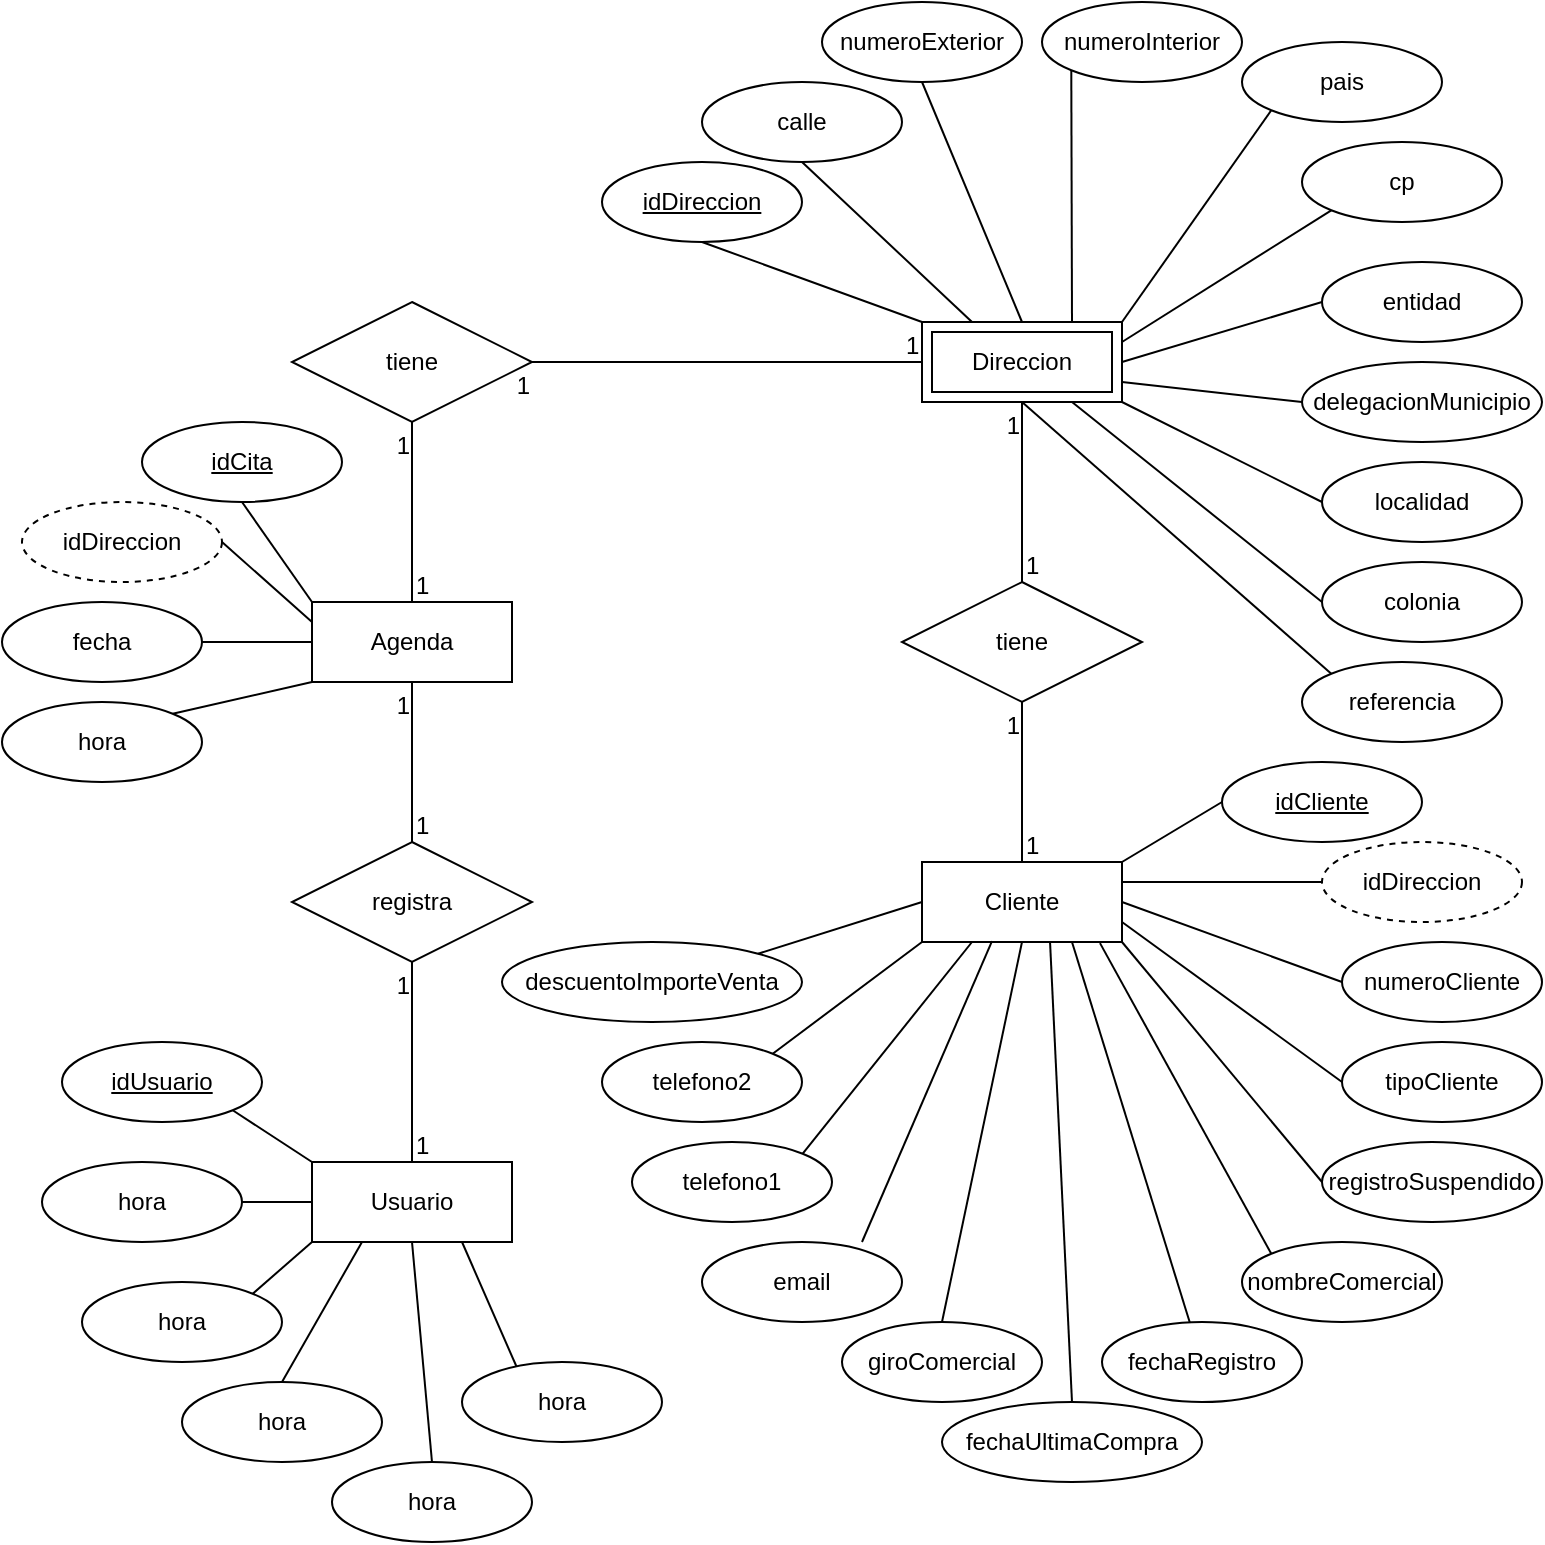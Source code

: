 <mxfile version="21.7.1" type="github">
  <diagram id="R2lEEEUBdFMjLlhIrx00" name="Page-1">
    <mxGraphModel dx="1282" dy="569" grid="1" gridSize="10" guides="1" tooltips="1" connect="1" arrows="1" fold="1" page="1" pageScale="1" pageWidth="850" pageHeight="1100" math="0" shadow="0" extFonts="Permanent Marker^https://fonts.googleapis.com/css?family=Permanent+Marker">
      <root>
        <mxCell id="0" />
        <mxCell id="1" parent="0" />
        <mxCell id="qH5SO-dXOydmvp4aONVi-4" value="Usuario" style="whiteSpace=wrap;html=1;align=center;" parent="1" vertex="1">
          <mxGeometry x="215" y="580" width="100" height="40" as="geometry" />
        </mxCell>
        <mxCell id="qH5SO-dXOydmvp4aONVi-5" value="Cliente" style="whiteSpace=wrap;html=1;align=center;" parent="1" vertex="1">
          <mxGeometry x="520" y="430" width="100" height="40" as="geometry" />
        </mxCell>
        <mxCell id="qH5SO-dXOydmvp4aONVi-6" value="Agenda" style="whiteSpace=wrap;html=1;align=center;" parent="1" vertex="1">
          <mxGeometry x="215" y="300" width="100" height="40" as="geometry" />
        </mxCell>
        <mxCell id="qH5SO-dXOydmvp4aONVi-7" value="Direccion" style="shape=ext;margin=3;double=1;whiteSpace=wrap;html=1;align=center;" parent="1" vertex="1">
          <mxGeometry x="520" y="160" width="100" height="40" as="geometry" />
        </mxCell>
        <mxCell id="qH5SO-dXOydmvp4aONVi-13" style="rounded=0;orthogonalLoop=1;jettySize=auto;html=1;exitX=0.5;exitY=1;exitDx=0;exitDy=0;entryX=0;entryY=0;entryDx=0;entryDy=0;endArrow=none;endFill=0;" parent="1" source="qH5SO-dXOydmvp4aONVi-9" target="qH5SO-dXOydmvp4aONVi-6" edge="1">
          <mxGeometry relative="1" as="geometry" />
        </mxCell>
        <mxCell id="qH5SO-dXOydmvp4aONVi-9" value="idCita" style="ellipse;whiteSpace=wrap;html=1;align=center;fontStyle=4;" parent="1" vertex="1">
          <mxGeometry x="130" y="210" width="100" height="40" as="geometry" />
        </mxCell>
        <mxCell id="qH5SO-dXOydmvp4aONVi-14" style="rounded=0;orthogonalLoop=1;jettySize=auto;html=1;exitX=1;exitY=0.5;exitDx=0;exitDy=0;entryX=0;entryY=0.25;entryDx=0;entryDy=0;endArrow=none;endFill=0;" parent="1" source="qH5SO-dXOydmvp4aONVi-10" target="qH5SO-dXOydmvp4aONVi-6" edge="1">
          <mxGeometry relative="1" as="geometry" />
        </mxCell>
        <mxCell id="qH5SO-dXOydmvp4aONVi-10" value="idDireccion" style="ellipse;whiteSpace=wrap;html=1;align=center;dashed=1;" parent="1" vertex="1">
          <mxGeometry x="70" y="250" width="100" height="40" as="geometry" />
        </mxCell>
        <mxCell id="qH5SO-dXOydmvp4aONVi-15" style="rounded=0;orthogonalLoop=1;jettySize=auto;html=1;exitX=1;exitY=0.5;exitDx=0;exitDy=0;entryX=0;entryY=0.5;entryDx=0;entryDy=0;endArrow=none;endFill=0;" parent="1" source="qH5SO-dXOydmvp4aONVi-11" target="qH5SO-dXOydmvp4aONVi-6" edge="1">
          <mxGeometry relative="1" as="geometry" />
        </mxCell>
        <mxCell id="qH5SO-dXOydmvp4aONVi-11" value="fecha" style="ellipse;whiteSpace=wrap;html=1;align=center;" parent="1" vertex="1">
          <mxGeometry x="60" y="300" width="100" height="40" as="geometry" />
        </mxCell>
        <mxCell id="qH5SO-dXOydmvp4aONVi-16" style="rounded=0;orthogonalLoop=1;jettySize=auto;html=1;exitX=1;exitY=0;exitDx=0;exitDy=0;entryX=0;entryY=1;entryDx=0;entryDy=0;endArrow=none;endFill=0;" parent="1" source="qH5SO-dXOydmvp4aONVi-12" target="qH5SO-dXOydmvp4aONVi-6" edge="1">
          <mxGeometry relative="1" as="geometry">
            <mxPoint x="400" y="360" as="sourcePoint" />
          </mxGeometry>
        </mxCell>
        <mxCell id="qH5SO-dXOydmvp4aONVi-12" value="hora" style="ellipse;whiteSpace=wrap;html=1;align=center;" parent="1" vertex="1">
          <mxGeometry x="60" y="350" width="100" height="40" as="geometry" />
        </mxCell>
        <mxCell id="qH5SO-dXOydmvp4aONVi-17" style="edgeStyle=orthogonalEdgeStyle;rounded=0;orthogonalLoop=1;jettySize=auto;html=1;exitX=0.5;exitY=1;exitDx=0;exitDy=0;" parent="1" source="qH5SO-dXOydmvp4aONVi-6" target="qH5SO-dXOydmvp4aONVi-6" edge="1">
          <mxGeometry relative="1" as="geometry" />
        </mxCell>
        <mxCell id="qH5SO-dXOydmvp4aONVi-18" value="tiene" style="shape=rhombus;perimeter=rhombusPerimeter;whiteSpace=wrap;html=1;align=center;" parent="1" vertex="1">
          <mxGeometry x="510" y="290" width="120" height="60" as="geometry" />
        </mxCell>
        <mxCell id="qH5SO-dXOydmvp4aONVi-22" value="tiene" style="shape=rhombus;perimeter=rhombusPerimeter;whiteSpace=wrap;html=1;align=center;" parent="1" vertex="1">
          <mxGeometry x="205" y="150" width="120" height="60" as="geometry" />
        </mxCell>
        <mxCell id="qH5SO-dXOydmvp4aONVi-37" style="rounded=0;orthogonalLoop=1;jettySize=auto;html=1;exitX=0.5;exitY=1;exitDx=0;exitDy=0;entryX=0.25;entryY=0;entryDx=0;entryDy=0;endArrow=none;endFill=0;" parent="1" source="qH5SO-dXOydmvp4aONVi-25" target="qH5SO-dXOydmvp4aONVi-7" edge="1">
          <mxGeometry relative="1" as="geometry" />
        </mxCell>
        <mxCell id="qH5SO-dXOydmvp4aONVi-25" value="calle" style="ellipse;whiteSpace=wrap;html=1;align=center;" parent="1" vertex="1">
          <mxGeometry x="410" y="40" width="100" height="40" as="geometry" />
        </mxCell>
        <mxCell id="qH5SO-dXOydmvp4aONVi-36" style="rounded=0;orthogonalLoop=1;jettySize=auto;html=1;exitX=0.5;exitY=1;exitDx=0;exitDy=0;entryX=0;entryY=0;entryDx=0;entryDy=0;endArrow=none;endFill=0;" parent="1" source="qH5SO-dXOydmvp4aONVi-26" target="qH5SO-dXOydmvp4aONVi-7" edge="1">
          <mxGeometry relative="1" as="geometry" />
        </mxCell>
        <mxCell id="qH5SO-dXOydmvp4aONVi-26" value="idDireccion" style="ellipse;whiteSpace=wrap;html=1;align=center;fontStyle=4;" parent="1" vertex="1">
          <mxGeometry x="360" y="80" width="100" height="40" as="geometry" />
        </mxCell>
        <mxCell id="qH5SO-dXOydmvp4aONVi-38" style="rounded=0;orthogonalLoop=1;jettySize=auto;html=1;exitX=0.5;exitY=1;exitDx=0;exitDy=0;entryX=0.5;entryY=0;entryDx=0;entryDy=0;endArrow=none;endFill=0;" parent="1" source="qH5SO-dXOydmvp4aONVi-27" target="qH5SO-dXOydmvp4aONVi-7" edge="1">
          <mxGeometry relative="1" as="geometry" />
        </mxCell>
        <mxCell id="qH5SO-dXOydmvp4aONVi-27" value="numeroExterior" style="ellipse;whiteSpace=wrap;html=1;align=center;" parent="1" vertex="1">
          <mxGeometry x="470" width="100" height="40" as="geometry" />
        </mxCell>
        <mxCell id="qH5SO-dXOydmvp4aONVi-39" style="rounded=0;orthogonalLoop=1;jettySize=auto;html=1;exitX=0;exitY=1;exitDx=0;exitDy=0;entryX=0.75;entryY=0;entryDx=0;entryDy=0;endArrow=none;endFill=0;" parent="1" source="qH5SO-dXOydmvp4aONVi-28" target="qH5SO-dXOydmvp4aONVi-7" edge="1">
          <mxGeometry relative="1" as="geometry" />
        </mxCell>
        <mxCell id="qH5SO-dXOydmvp4aONVi-28" value="numeroInterior" style="ellipse;whiteSpace=wrap;html=1;align=center;" parent="1" vertex="1">
          <mxGeometry x="580" width="100" height="40" as="geometry" />
        </mxCell>
        <mxCell id="qH5SO-dXOydmvp4aONVi-41" style="rounded=0;orthogonalLoop=1;jettySize=auto;html=1;exitX=0;exitY=1;exitDx=0;exitDy=0;entryX=1;entryY=0.25;entryDx=0;entryDy=0;endArrow=none;endFill=0;" parent="1" source="qH5SO-dXOydmvp4aONVi-29" target="qH5SO-dXOydmvp4aONVi-7" edge="1">
          <mxGeometry relative="1" as="geometry" />
        </mxCell>
        <mxCell id="qH5SO-dXOydmvp4aONVi-29" value="cp" style="ellipse;whiteSpace=wrap;html=1;align=center;" parent="1" vertex="1">
          <mxGeometry x="710" y="70" width="100" height="40" as="geometry" />
        </mxCell>
        <mxCell id="qH5SO-dXOydmvp4aONVi-40" style="rounded=0;orthogonalLoop=1;jettySize=auto;html=1;exitX=0;exitY=1;exitDx=0;exitDy=0;entryX=1;entryY=0;entryDx=0;entryDy=0;endArrow=none;endFill=0;" parent="1" source="qH5SO-dXOydmvp4aONVi-30" target="qH5SO-dXOydmvp4aONVi-7" edge="1">
          <mxGeometry relative="1" as="geometry" />
        </mxCell>
        <mxCell id="qH5SO-dXOydmvp4aONVi-30" value="pais" style="ellipse;whiteSpace=wrap;html=1;align=center;" parent="1" vertex="1">
          <mxGeometry x="680" y="20" width="100" height="40" as="geometry" />
        </mxCell>
        <mxCell id="qH5SO-dXOydmvp4aONVi-44" style="rounded=0;orthogonalLoop=1;jettySize=auto;html=1;exitX=0;exitY=0.5;exitDx=0;exitDy=0;entryX=1;entryY=1;entryDx=0;entryDy=0;endArrow=none;endFill=0;" parent="1" source="qH5SO-dXOydmvp4aONVi-31" target="qH5SO-dXOydmvp4aONVi-7" edge="1">
          <mxGeometry relative="1" as="geometry" />
        </mxCell>
        <mxCell id="qH5SO-dXOydmvp4aONVi-31" value="localidad" style="ellipse;whiteSpace=wrap;html=1;align=center;" parent="1" vertex="1">
          <mxGeometry x="720" y="230" width="100" height="40" as="geometry" />
        </mxCell>
        <mxCell id="qH5SO-dXOydmvp4aONVi-45" style="rounded=0;orthogonalLoop=1;jettySize=auto;html=1;exitX=0;exitY=0.5;exitDx=0;exitDy=0;entryX=0.75;entryY=1;entryDx=0;entryDy=0;endArrow=none;endFill=0;" parent="1" source="qH5SO-dXOydmvp4aONVi-32" target="qH5SO-dXOydmvp4aONVi-7" edge="1">
          <mxGeometry relative="1" as="geometry" />
        </mxCell>
        <mxCell id="qH5SO-dXOydmvp4aONVi-32" value="colonia" style="ellipse;whiteSpace=wrap;html=1;align=center;" parent="1" vertex="1">
          <mxGeometry x="720" y="280" width="100" height="40" as="geometry" />
        </mxCell>
        <mxCell id="qH5SO-dXOydmvp4aONVi-46" style="rounded=0;orthogonalLoop=1;jettySize=auto;html=1;exitX=0;exitY=0;exitDx=0;exitDy=0;entryX=0.5;entryY=1;entryDx=0;entryDy=0;endArrow=none;endFill=0;" parent="1" source="qH5SO-dXOydmvp4aONVi-33" target="qH5SO-dXOydmvp4aONVi-7" edge="1">
          <mxGeometry relative="1" as="geometry" />
        </mxCell>
        <mxCell id="qH5SO-dXOydmvp4aONVi-33" value="referencia" style="ellipse;whiteSpace=wrap;html=1;align=center;" parent="1" vertex="1">
          <mxGeometry x="710" y="330" width="100" height="40" as="geometry" />
        </mxCell>
        <mxCell id="qH5SO-dXOydmvp4aONVi-43" style="rounded=0;orthogonalLoop=1;jettySize=auto;html=1;exitX=0;exitY=0.5;exitDx=0;exitDy=0;entryX=1;entryY=0.75;entryDx=0;entryDy=0;endArrow=none;endFill=0;" parent="1" source="qH5SO-dXOydmvp4aONVi-34" target="qH5SO-dXOydmvp4aONVi-7" edge="1">
          <mxGeometry relative="1" as="geometry" />
        </mxCell>
        <mxCell id="qH5SO-dXOydmvp4aONVi-34" value="delegacionMunicipio" style="ellipse;whiteSpace=wrap;html=1;align=center;" parent="1" vertex="1">
          <mxGeometry x="710" y="180" width="120" height="40" as="geometry" />
        </mxCell>
        <mxCell id="qH5SO-dXOydmvp4aONVi-42" style="rounded=0;orthogonalLoop=1;jettySize=auto;html=1;exitX=0;exitY=0.5;exitDx=0;exitDy=0;entryX=1;entryY=0.5;entryDx=0;entryDy=0;endArrow=none;endFill=0;" parent="1" source="qH5SO-dXOydmvp4aONVi-35" target="qH5SO-dXOydmvp4aONVi-7" edge="1">
          <mxGeometry relative="1" as="geometry" />
        </mxCell>
        <mxCell id="qH5SO-dXOydmvp4aONVi-35" value="entidad" style="ellipse;whiteSpace=wrap;html=1;align=center;" parent="1" vertex="1">
          <mxGeometry x="720" y="130" width="100" height="40" as="geometry" />
        </mxCell>
        <mxCell id="qH5SO-dXOydmvp4aONVi-48" value="registra" style="shape=rhombus;perimeter=rhombusPerimeter;whiteSpace=wrap;html=1;align=center;" parent="1" vertex="1">
          <mxGeometry x="205" y="420" width="120" height="60" as="geometry" />
        </mxCell>
        <mxCell id="qH5SO-dXOydmvp4aONVi-56" value="" style="endArrow=none;html=1;rounded=0;entryX=0.5;entryY=1;entryDx=0;entryDy=0;exitX=0.5;exitY=0;exitDx=0;exitDy=0;" parent="1" source="qH5SO-dXOydmvp4aONVi-4" target="qH5SO-dXOydmvp4aONVi-48" edge="1">
          <mxGeometry relative="1" as="geometry">
            <mxPoint x="400" y="510" as="sourcePoint" />
            <mxPoint x="560" y="510" as="targetPoint" />
          </mxGeometry>
        </mxCell>
        <mxCell id="qH5SO-dXOydmvp4aONVi-57" value="1" style="resizable=0;html=1;whiteSpace=wrap;align=left;verticalAlign=bottom;" parent="qH5SO-dXOydmvp4aONVi-56" connectable="0" vertex="1">
          <mxGeometry x="-1" relative="1" as="geometry" />
        </mxCell>
        <mxCell id="qH5SO-dXOydmvp4aONVi-58" value="1" style="resizable=0;html=1;whiteSpace=wrap;align=right;verticalAlign=bottom;" parent="qH5SO-dXOydmvp4aONVi-56" connectable="0" vertex="1">
          <mxGeometry x="1" relative="1" as="geometry">
            <mxPoint y="20" as="offset" />
          </mxGeometry>
        </mxCell>
        <mxCell id="qH5SO-dXOydmvp4aONVi-59" value="" style="endArrow=none;html=1;rounded=0;entryX=0.5;entryY=1;entryDx=0;entryDy=0;exitX=0.5;exitY=0;exitDx=0;exitDy=0;" parent="1" source="qH5SO-dXOydmvp4aONVi-48" target="qH5SO-dXOydmvp4aONVi-6" edge="1">
          <mxGeometry relative="1" as="geometry">
            <mxPoint x="370" y="430" as="sourcePoint" />
            <mxPoint x="370" y="330" as="targetPoint" />
          </mxGeometry>
        </mxCell>
        <mxCell id="qH5SO-dXOydmvp4aONVi-60" value="1" style="resizable=0;html=1;whiteSpace=wrap;align=left;verticalAlign=bottom;" parent="qH5SO-dXOydmvp4aONVi-59" connectable="0" vertex="1">
          <mxGeometry x="-1" relative="1" as="geometry" />
        </mxCell>
        <mxCell id="qH5SO-dXOydmvp4aONVi-61" value="1" style="resizable=0;html=1;whiteSpace=wrap;align=right;verticalAlign=bottom;" parent="qH5SO-dXOydmvp4aONVi-59" connectable="0" vertex="1">
          <mxGeometry x="1" relative="1" as="geometry">
            <mxPoint y="20" as="offset" />
          </mxGeometry>
        </mxCell>
        <mxCell id="qH5SO-dXOydmvp4aONVi-62" value="" style="endArrow=none;html=1;rounded=0;entryX=0.5;entryY=1;entryDx=0;entryDy=0;exitX=0.5;exitY=0;exitDx=0;exitDy=0;" parent="1" source="qH5SO-dXOydmvp4aONVi-6" target="qH5SO-dXOydmvp4aONVi-22" edge="1">
          <mxGeometry relative="1" as="geometry">
            <mxPoint x="264.5" y="300" as="sourcePoint" />
            <mxPoint x="264.5" y="220" as="targetPoint" />
          </mxGeometry>
        </mxCell>
        <mxCell id="qH5SO-dXOydmvp4aONVi-63" value="1" style="resizable=0;html=1;whiteSpace=wrap;align=left;verticalAlign=bottom;" parent="qH5SO-dXOydmvp4aONVi-62" connectable="0" vertex="1">
          <mxGeometry x="-1" relative="1" as="geometry" />
        </mxCell>
        <mxCell id="qH5SO-dXOydmvp4aONVi-64" value="1" style="resizable=0;html=1;whiteSpace=wrap;align=right;verticalAlign=bottom;" parent="qH5SO-dXOydmvp4aONVi-62" connectable="0" vertex="1">
          <mxGeometry x="1" relative="1" as="geometry">
            <mxPoint y="20" as="offset" />
          </mxGeometry>
        </mxCell>
        <mxCell id="qH5SO-dXOydmvp4aONVi-65" value="" style="endArrow=none;html=1;rounded=0;entryX=1;entryY=0.5;entryDx=0;entryDy=0;exitX=0;exitY=0.5;exitDx=0;exitDy=0;" parent="1" source="qH5SO-dXOydmvp4aONVi-7" target="qH5SO-dXOydmvp4aONVi-22" edge="1">
          <mxGeometry relative="1" as="geometry">
            <mxPoint x="490" y="220" as="sourcePoint" />
            <mxPoint x="400" y="150" as="targetPoint" />
          </mxGeometry>
        </mxCell>
        <mxCell id="qH5SO-dXOydmvp4aONVi-66" value="1" style="resizable=0;html=1;whiteSpace=wrap;align=left;verticalAlign=bottom;" parent="qH5SO-dXOydmvp4aONVi-65" connectable="0" vertex="1">
          <mxGeometry x="-1" relative="1" as="geometry">
            <mxPoint x="-10" as="offset" />
          </mxGeometry>
        </mxCell>
        <mxCell id="qH5SO-dXOydmvp4aONVi-67" value="1" style="resizable=0;html=1;whiteSpace=wrap;align=right;verticalAlign=bottom;" parent="qH5SO-dXOydmvp4aONVi-65" connectable="0" vertex="1">
          <mxGeometry x="1" relative="1" as="geometry">
            <mxPoint y="20" as="offset" />
          </mxGeometry>
        </mxCell>
        <mxCell id="qH5SO-dXOydmvp4aONVi-68" value="" style="endArrow=none;html=1;rounded=0;entryX=0.5;entryY=1;entryDx=0;entryDy=0;exitX=0.5;exitY=0;exitDx=0;exitDy=0;" parent="1" source="qH5SO-dXOydmvp4aONVi-18" target="qH5SO-dXOydmvp4aONVi-7" edge="1">
          <mxGeometry relative="1" as="geometry">
            <mxPoint x="550" y="295" as="sourcePoint" />
            <mxPoint x="550" y="205" as="targetPoint" />
          </mxGeometry>
        </mxCell>
        <mxCell id="qH5SO-dXOydmvp4aONVi-69" value="1" style="resizable=0;html=1;whiteSpace=wrap;align=left;verticalAlign=bottom;" parent="qH5SO-dXOydmvp4aONVi-68" connectable="0" vertex="1">
          <mxGeometry x="-1" relative="1" as="geometry" />
        </mxCell>
        <mxCell id="qH5SO-dXOydmvp4aONVi-70" value="1" style="resizable=0;html=1;whiteSpace=wrap;align=right;verticalAlign=bottom;" parent="qH5SO-dXOydmvp4aONVi-68" connectable="0" vertex="1">
          <mxGeometry x="1" relative="1" as="geometry">
            <mxPoint y="20" as="offset" />
          </mxGeometry>
        </mxCell>
        <mxCell id="qH5SO-dXOydmvp4aONVi-71" value="" style="endArrow=none;html=1;rounded=0;entryX=0.5;entryY=1;entryDx=0;entryDy=0;exitX=0.5;exitY=0;exitDx=0;exitDy=0;" parent="1" source="qH5SO-dXOydmvp4aONVi-5" target="qH5SO-dXOydmvp4aONVi-18" edge="1">
          <mxGeometry relative="1" as="geometry">
            <mxPoint x="510" y="430" as="sourcePoint" />
            <mxPoint x="510" y="340" as="targetPoint" />
          </mxGeometry>
        </mxCell>
        <mxCell id="qH5SO-dXOydmvp4aONVi-72" value="1" style="resizable=0;html=1;whiteSpace=wrap;align=left;verticalAlign=bottom;" parent="qH5SO-dXOydmvp4aONVi-71" connectable="0" vertex="1">
          <mxGeometry x="-1" relative="1" as="geometry" />
        </mxCell>
        <mxCell id="qH5SO-dXOydmvp4aONVi-73" value="1" style="resizable=0;html=1;whiteSpace=wrap;align=right;verticalAlign=bottom;" parent="qH5SO-dXOydmvp4aONVi-71" connectable="0" vertex="1">
          <mxGeometry x="1" relative="1" as="geometry">
            <mxPoint y="20" as="offset" />
          </mxGeometry>
        </mxCell>
        <mxCell id="qH5SO-dXOydmvp4aONVi-81" style="rounded=0;orthogonalLoop=1;jettySize=auto;html=1;exitX=1;exitY=1;exitDx=0;exitDy=0;entryX=0;entryY=0;entryDx=0;entryDy=0;endArrow=none;endFill=0;" parent="1" source="qH5SO-dXOydmvp4aONVi-74" target="qH5SO-dXOydmvp4aONVi-4" edge="1">
          <mxGeometry relative="1" as="geometry" />
        </mxCell>
        <mxCell id="qH5SO-dXOydmvp4aONVi-74" value="idUsuario" style="ellipse;whiteSpace=wrap;html=1;align=center;fontStyle=4;" parent="1" vertex="1">
          <mxGeometry x="90" y="520" width="100" height="40" as="geometry" />
        </mxCell>
        <mxCell id="qH5SO-dXOydmvp4aONVi-82" style="rounded=0;orthogonalLoop=1;jettySize=auto;html=1;exitX=1;exitY=0.5;exitDx=0;exitDy=0;entryX=0;entryY=0.5;entryDx=0;entryDy=0;endArrow=none;endFill=0;" parent="1" source="qH5SO-dXOydmvp4aONVi-76" target="qH5SO-dXOydmvp4aONVi-4" edge="1">
          <mxGeometry relative="1" as="geometry" />
        </mxCell>
        <mxCell id="qH5SO-dXOydmvp4aONVi-76" value="hora" style="ellipse;whiteSpace=wrap;html=1;align=center;" parent="1" vertex="1">
          <mxGeometry x="80" y="580" width="100" height="40" as="geometry" />
        </mxCell>
        <mxCell id="qH5SO-dXOydmvp4aONVi-83" style="rounded=0;orthogonalLoop=1;jettySize=auto;html=1;exitX=1;exitY=0;exitDx=0;exitDy=0;entryX=0;entryY=1;entryDx=0;entryDy=0;endArrow=none;endFill=0;" parent="1" source="qH5SO-dXOydmvp4aONVi-77" target="qH5SO-dXOydmvp4aONVi-4" edge="1">
          <mxGeometry relative="1" as="geometry" />
        </mxCell>
        <mxCell id="qH5SO-dXOydmvp4aONVi-77" value="hora" style="ellipse;whiteSpace=wrap;html=1;align=center;" parent="1" vertex="1">
          <mxGeometry x="100" y="640" width="100" height="40" as="geometry" />
        </mxCell>
        <mxCell id="qH5SO-dXOydmvp4aONVi-84" style="rounded=0;orthogonalLoop=1;jettySize=auto;html=1;exitX=0.5;exitY=0;exitDx=0;exitDy=0;entryX=0.25;entryY=1;entryDx=0;entryDy=0;endArrow=none;endFill=0;" parent="1" source="qH5SO-dXOydmvp4aONVi-78" target="qH5SO-dXOydmvp4aONVi-4" edge="1">
          <mxGeometry relative="1" as="geometry" />
        </mxCell>
        <mxCell id="qH5SO-dXOydmvp4aONVi-78" value="hora" style="ellipse;whiteSpace=wrap;html=1;align=center;" parent="1" vertex="1">
          <mxGeometry x="150" y="690" width="100" height="40" as="geometry" />
        </mxCell>
        <mxCell id="qH5SO-dXOydmvp4aONVi-85" style="rounded=0;orthogonalLoop=1;jettySize=auto;html=1;exitX=0.5;exitY=0;exitDx=0;exitDy=0;entryX=0.5;entryY=1;entryDx=0;entryDy=0;endArrow=none;endFill=0;" parent="1" source="qH5SO-dXOydmvp4aONVi-79" target="qH5SO-dXOydmvp4aONVi-4" edge="1">
          <mxGeometry relative="1" as="geometry" />
        </mxCell>
        <mxCell id="qH5SO-dXOydmvp4aONVi-79" value="hora" style="ellipse;whiteSpace=wrap;html=1;align=center;" parent="1" vertex="1">
          <mxGeometry x="225" y="730" width="100" height="40" as="geometry" />
        </mxCell>
        <mxCell id="qH5SO-dXOydmvp4aONVi-86" style="rounded=0;orthogonalLoop=1;jettySize=auto;html=1;exitX=0.28;exitY=0.1;exitDx=0;exitDy=0;entryX=0.75;entryY=1;entryDx=0;entryDy=0;endArrow=none;endFill=0;exitPerimeter=0;" parent="1" source="qH5SO-dXOydmvp4aONVi-80" target="qH5SO-dXOydmvp4aONVi-4" edge="1">
          <mxGeometry relative="1" as="geometry" />
        </mxCell>
        <mxCell id="qH5SO-dXOydmvp4aONVi-80" value="hora" style="ellipse;whiteSpace=wrap;html=1;align=center;" parent="1" vertex="1">
          <mxGeometry x="290" y="680" width="100" height="40" as="geometry" />
        </mxCell>
        <mxCell id="qH5SO-dXOydmvp4aONVi-100" style="rounded=0;orthogonalLoop=1;jettySize=auto;html=1;exitX=0;exitY=0.5;exitDx=0;exitDy=0;entryX=1;entryY=0;entryDx=0;entryDy=0;endArrow=none;endFill=0;" parent="1" source="qH5SO-dXOydmvp4aONVi-87" target="qH5SO-dXOydmvp4aONVi-5" edge="1">
          <mxGeometry relative="1" as="geometry" />
        </mxCell>
        <mxCell id="qH5SO-dXOydmvp4aONVi-87" value="idCliente" style="ellipse;whiteSpace=wrap;html=1;align=center;fontStyle=4;" parent="1" vertex="1">
          <mxGeometry x="670" y="380" width="100" height="40" as="geometry" />
        </mxCell>
        <mxCell id="qH5SO-dXOydmvp4aONVi-101" style="rounded=0;orthogonalLoop=1;jettySize=auto;html=1;exitX=0;exitY=0.5;exitDx=0;exitDy=0;entryX=1;entryY=0.25;entryDx=0;entryDy=0;endArrow=none;endFill=0;" parent="1" source="qH5SO-dXOydmvp4aONVi-88" target="qH5SO-dXOydmvp4aONVi-5" edge="1">
          <mxGeometry relative="1" as="geometry" />
        </mxCell>
        <mxCell id="qH5SO-dXOydmvp4aONVi-88" value="idDireccion" style="ellipse;whiteSpace=wrap;html=1;align=center;dashed=1;" parent="1" vertex="1">
          <mxGeometry x="720" y="420" width="100" height="40" as="geometry" />
        </mxCell>
        <mxCell id="qH5SO-dXOydmvp4aONVi-102" style="rounded=0;orthogonalLoop=1;jettySize=auto;html=1;exitX=0;exitY=0.5;exitDx=0;exitDy=0;entryX=1;entryY=0.5;entryDx=0;entryDy=0;endArrow=none;endFill=0;" parent="1" source="qH5SO-dXOydmvp4aONVi-89" target="qH5SO-dXOydmvp4aONVi-5" edge="1">
          <mxGeometry relative="1" as="geometry" />
        </mxCell>
        <mxCell id="qH5SO-dXOydmvp4aONVi-89" value="numeroCliente" style="ellipse;whiteSpace=wrap;html=1;align=center;" parent="1" vertex="1">
          <mxGeometry x="730" y="470" width="100" height="40" as="geometry" />
        </mxCell>
        <mxCell id="qH5SO-dXOydmvp4aONVi-103" style="rounded=0;orthogonalLoop=1;jettySize=auto;html=1;exitX=0;exitY=0.5;exitDx=0;exitDy=0;entryX=1;entryY=0.75;entryDx=0;entryDy=0;endArrow=none;endFill=0;" parent="1" source="qH5SO-dXOydmvp4aONVi-90" target="qH5SO-dXOydmvp4aONVi-5" edge="1">
          <mxGeometry relative="1" as="geometry" />
        </mxCell>
        <mxCell id="qH5SO-dXOydmvp4aONVi-90" value="tipoCliente" style="ellipse;whiteSpace=wrap;html=1;align=center;" parent="1" vertex="1">
          <mxGeometry x="730" y="520" width="100" height="40" as="geometry" />
        </mxCell>
        <mxCell id="qH5SO-dXOydmvp4aONVi-112" style="rounded=0;orthogonalLoop=1;jettySize=auto;html=1;exitX=1;exitY=0;exitDx=0;exitDy=0;entryX=0;entryY=0.5;entryDx=0;entryDy=0;endArrow=none;endFill=0;" parent="1" source="qH5SO-dXOydmvp4aONVi-91" target="qH5SO-dXOydmvp4aONVi-5" edge="1">
          <mxGeometry relative="1" as="geometry" />
        </mxCell>
        <mxCell id="qH5SO-dXOydmvp4aONVi-91" value="descuentoImporteVenta" style="ellipse;whiteSpace=wrap;html=1;align=center;" parent="1" vertex="1">
          <mxGeometry x="310" y="470" width="150" height="40" as="geometry" />
        </mxCell>
        <mxCell id="qH5SO-dXOydmvp4aONVi-104" style="rounded=0;orthogonalLoop=1;jettySize=auto;html=1;exitX=0;exitY=0.5;exitDx=0;exitDy=0;entryX=1;entryY=1;entryDx=0;entryDy=0;endArrow=none;endFill=0;" parent="1" source="qH5SO-dXOydmvp4aONVi-92" target="qH5SO-dXOydmvp4aONVi-5" edge="1">
          <mxGeometry relative="1" as="geometry" />
        </mxCell>
        <mxCell id="qH5SO-dXOydmvp4aONVi-92" value="registroSuspendido" style="ellipse;whiteSpace=wrap;html=1;align=center;" parent="1" vertex="1">
          <mxGeometry x="720" y="570" width="110" height="40" as="geometry" />
        </mxCell>
        <mxCell id="qH5SO-dXOydmvp4aONVi-105" style="rounded=0;orthogonalLoop=1;jettySize=auto;html=1;exitX=0;exitY=0;exitDx=0;exitDy=0;entryX=0.89;entryY=1.014;entryDx=0;entryDy=0;endArrow=none;endFill=0;entryPerimeter=0;" parent="1" source="qH5SO-dXOydmvp4aONVi-93" target="qH5SO-dXOydmvp4aONVi-5" edge="1">
          <mxGeometry relative="1" as="geometry" />
        </mxCell>
        <mxCell id="qH5SO-dXOydmvp4aONVi-93" value="nombreComercial" style="ellipse;whiteSpace=wrap;html=1;align=center;" parent="1" vertex="1">
          <mxGeometry x="680" y="620" width="100" height="40" as="geometry" />
        </mxCell>
        <mxCell id="qH5SO-dXOydmvp4aONVi-106" style="rounded=0;orthogonalLoop=1;jettySize=auto;html=1;entryX=0.75;entryY=1;entryDx=0;entryDy=0;endArrow=none;endFill=0;" parent="1" source="qH5SO-dXOydmvp4aONVi-94" target="qH5SO-dXOydmvp4aONVi-5" edge="1">
          <mxGeometry relative="1" as="geometry" />
        </mxCell>
        <mxCell id="qH5SO-dXOydmvp4aONVi-94" value="fechaRegistro" style="ellipse;whiteSpace=wrap;html=1;align=center;" parent="1" vertex="1">
          <mxGeometry x="610" y="660" width="100" height="40" as="geometry" />
        </mxCell>
        <mxCell id="qH5SO-dXOydmvp4aONVi-107" style="rounded=0;orthogonalLoop=1;jettySize=auto;html=1;exitX=0.5;exitY=0;exitDx=0;exitDy=0;entryX=0.64;entryY=0.989;entryDx=0;entryDy=0;endArrow=none;endFill=0;entryPerimeter=0;" parent="1" source="qH5SO-dXOydmvp4aONVi-95" target="qH5SO-dXOydmvp4aONVi-5" edge="1">
          <mxGeometry relative="1" as="geometry" />
        </mxCell>
        <mxCell id="qH5SO-dXOydmvp4aONVi-95" value="fechaUltimaCompra" style="ellipse;whiteSpace=wrap;html=1;align=center;" parent="1" vertex="1">
          <mxGeometry x="530" y="700" width="130" height="40" as="geometry" />
        </mxCell>
        <mxCell id="qH5SO-dXOydmvp4aONVi-108" style="rounded=0;orthogonalLoop=1;jettySize=auto;html=1;exitX=0.5;exitY=0;exitDx=0;exitDy=0;entryX=0.5;entryY=1;entryDx=0;entryDy=0;endArrow=none;endFill=0;" parent="1" source="qH5SO-dXOydmvp4aONVi-96" target="qH5SO-dXOydmvp4aONVi-5" edge="1">
          <mxGeometry relative="1" as="geometry" />
        </mxCell>
        <mxCell id="qH5SO-dXOydmvp4aONVi-96" value="giroComercial" style="ellipse;whiteSpace=wrap;html=1;align=center;" parent="1" vertex="1">
          <mxGeometry x="480" y="660" width="100" height="40" as="geometry" />
        </mxCell>
        <mxCell id="qH5SO-dXOydmvp4aONVi-110" style="rounded=0;orthogonalLoop=1;jettySize=auto;html=1;exitX=1;exitY=0;exitDx=0;exitDy=0;entryX=0.25;entryY=1;entryDx=0;entryDy=0;endArrow=none;endFill=0;" parent="1" source="qH5SO-dXOydmvp4aONVi-97" target="qH5SO-dXOydmvp4aONVi-5" edge="1">
          <mxGeometry relative="1" as="geometry" />
        </mxCell>
        <mxCell id="qH5SO-dXOydmvp4aONVi-97" value="telefono1" style="ellipse;whiteSpace=wrap;html=1;align=center;" parent="1" vertex="1">
          <mxGeometry x="375" y="570" width="100" height="40" as="geometry" />
        </mxCell>
        <mxCell id="qH5SO-dXOydmvp4aONVi-109" style="rounded=0;orthogonalLoop=1;jettySize=auto;html=1;exitX=0.8;exitY=0;exitDx=0;exitDy=0;entryX=0.35;entryY=0.989;entryDx=0;entryDy=0;entryPerimeter=0;endArrow=none;endFill=0;exitPerimeter=0;" parent="1" source="qH5SO-dXOydmvp4aONVi-98" target="qH5SO-dXOydmvp4aONVi-5" edge="1">
          <mxGeometry relative="1" as="geometry" />
        </mxCell>
        <mxCell id="qH5SO-dXOydmvp4aONVi-98" value="email" style="ellipse;whiteSpace=wrap;html=1;align=center;" parent="1" vertex="1">
          <mxGeometry x="410" y="620" width="100" height="40" as="geometry" />
        </mxCell>
        <mxCell id="qH5SO-dXOydmvp4aONVi-111" style="rounded=0;orthogonalLoop=1;jettySize=auto;html=1;exitX=1;exitY=0;exitDx=0;exitDy=0;entryX=0;entryY=1;entryDx=0;entryDy=0;endArrow=none;endFill=0;" parent="1" source="qH5SO-dXOydmvp4aONVi-99" target="qH5SO-dXOydmvp4aONVi-5" edge="1">
          <mxGeometry relative="1" as="geometry" />
        </mxCell>
        <mxCell id="qH5SO-dXOydmvp4aONVi-99" value="telefono2" style="ellipse;whiteSpace=wrap;html=1;align=center;" parent="1" vertex="1">
          <mxGeometry x="360" y="520" width="100" height="40" as="geometry" />
        </mxCell>
      </root>
    </mxGraphModel>
  </diagram>
</mxfile>
